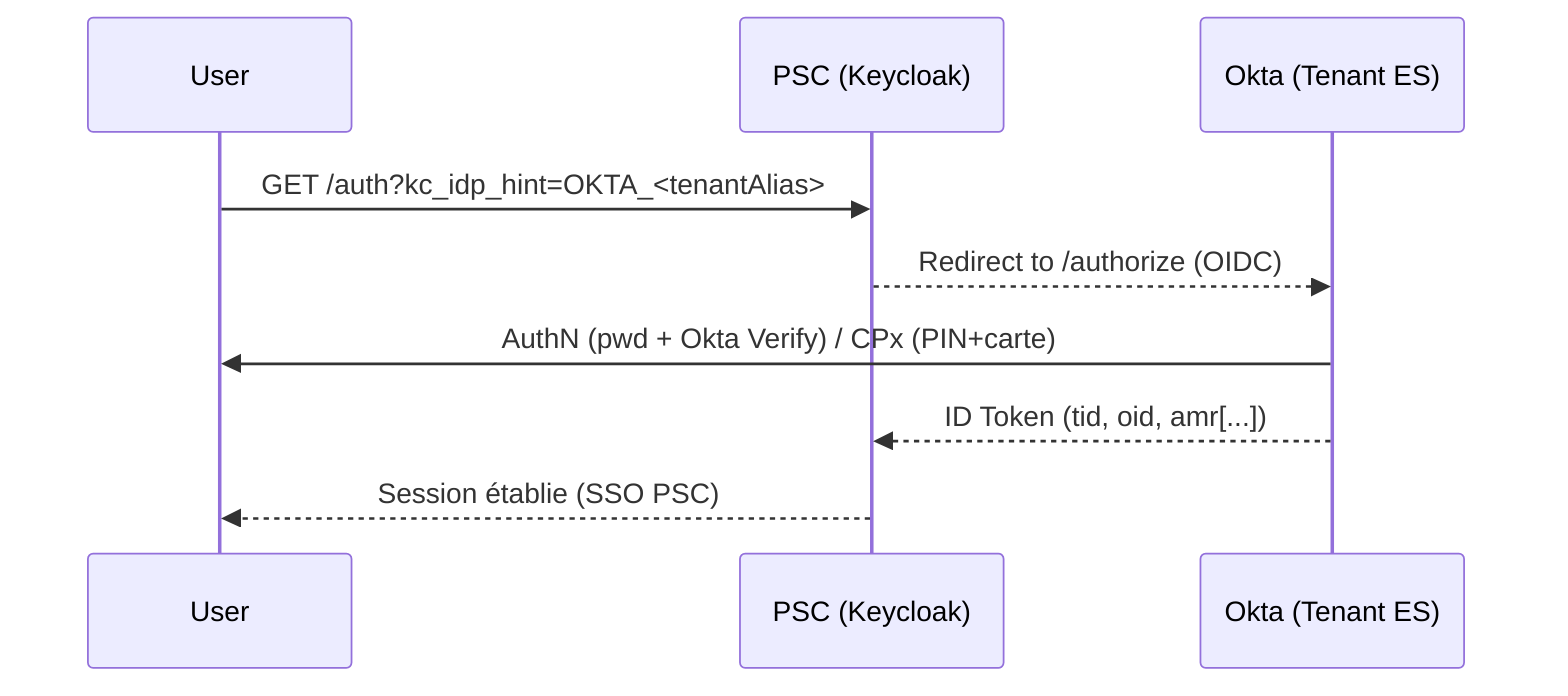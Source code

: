 sequenceDiagram
  participant User
  participant PSC as PSC (Keycloak)
  participant Okta as Okta (Tenant ES)
  User->>PSC: GET /auth?kc_idp_hint=OKTA_<tenantAlias>
  PSC-->>Okta: Redirect to /authorize (OIDC)
  Okta->>User: AuthN (pwd + Okta Verify) / CPx (PIN+carte)
  Okta-->>PSC: ID Token (tid, oid, amr[...])
  PSC-->>User: Session établie (SSO PSC)